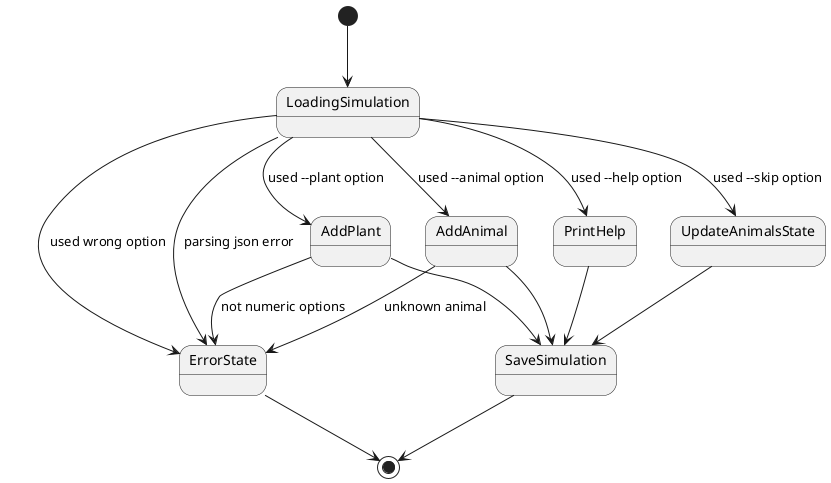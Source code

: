@startuml animal_states

' State transition
' [*] --> Birth

' Birth --> Move
' Birth --> Eat : found food
' Birth --> Dead : eaten by someone

' Move --> Hungry : hunger is 0
' Move --> Eat : found food
' Move --> Dead : eaten by someone
' Move --> Dead : health is 0
' Move --> Move

' Eat --> Move

' Hungry --> Move
' Hungry --> Eat : found food
' Hungry --> Dead : eaten by someone
' Hungry --> Dead : health is 0

' Dead --> [*]

' ' State features
' Birth : hunger = 100
' Birth : age = 0

' Move : age += 1
' Move : hunger -= 10

' Hungry : health -= 10
' Hungry : hunger = 0

' Eat : health += 5
' Eat : hunger += energy

' Dead : health = 0

[*] --> LoadingSimulation

LoadingSimulation --> ErrorState : parsing json error

LoadingSimulation --> ErrorState : used wrong option

LoadingSimulation --> PrintHelp : used --help option

LoadingSimulation --> AddAnimal : used --animal option

LoadingSimulation --> AddPlant : used --plant option

LoadingSimulation --> UpdateAnimalsState : used --skip option

AddAnimal --> ErrorState : unknown animal

AddPlant --> ErrorState : not numeric options

PrintHelp --> SaveSimulation

AddAnimal --> SaveSimulation

AddPlant --> SaveSimulation

UpdateAnimalsState --> SaveSimulation

ErrorState --> [*]

SaveSimulation --> [*]

@enduml